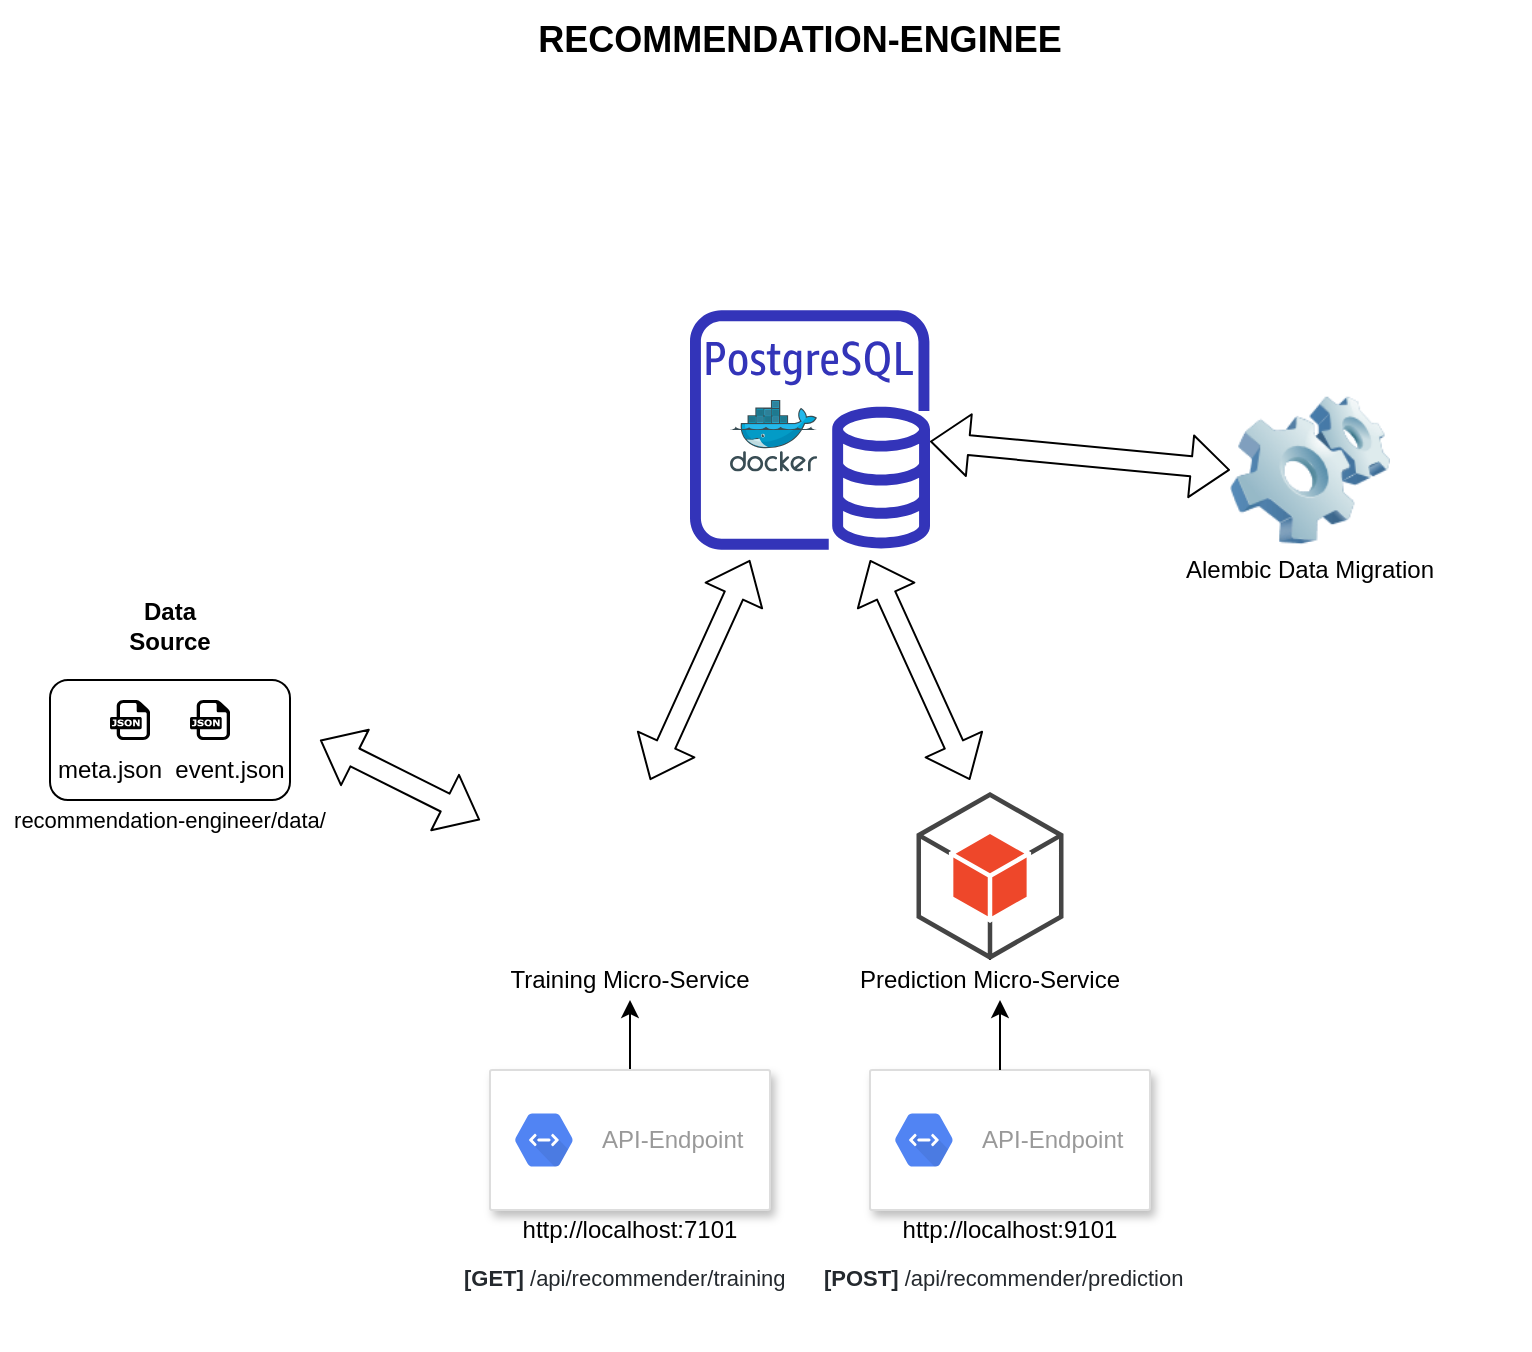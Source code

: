 <mxfile version="14.9.3" type="github">
  <diagram id="LMC_9Jz_wSI98UaPzMmB" name="Page-1">
    <mxGraphModel dx="1248" dy="828" grid="1" gridSize="10" guides="1" tooltips="1" connect="1" arrows="1" fold="1" page="1" pageScale="1" pageWidth="827" pageHeight="1169" math="0" shadow="0">
      <root>
        <mxCell id="0" />
        <mxCell id="1" parent="0" />
        <mxCell id="E566JUrbkgaaEPflek8D-19" value="" style="rounded=1;whiteSpace=wrap;html=1;" vertex="1" parent="1">
          <mxGeometry x="45" y="380" width="120" height="60" as="geometry" />
        </mxCell>
        <mxCell id="E566JUrbkgaaEPflek8D-2" value="" style="outlineConnect=0;fontColor=#232F3E;gradientColor=none;fillColor=#3334B9;strokeColor=none;dashed=0;verticalLabelPosition=bottom;verticalAlign=top;align=center;html=1;fontSize=12;fontStyle=0;aspect=fixed;pointerEvents=1;shape=mxgraph.aws4.rds_postgresql_instance;" vertex="1" parent="1">
          <mxGeometry x="365" y="195" width="120" height="120" as="geometry" />
        </mxCell>
        <mxCell id="E566JUrbkgaaEPflek8D-4" value="" style="aspect=fixed;html=1;points=[];align=center;image;fontSize=12;image=img/lib/mscae/Docker.svg;" vertex="1" parent="1">
          <mxGeometry x="385" y="240" width="43.59" height="35.74" as="geometry" />
        </mxCell>
        <mxCell id="E566JUrbkgaaEPflek8D-7" value="" style="dashed=0;outlineConnect=0;html=1;align=center;labelPosition=center;verticalLabelPosition=bottom;verticalAlign=top;shape=mxgraph.weblogos.json" vertex="1" parent="1">
          <mxGeometry x="75" y="390" width="20" height="20" as="geometry" />
        </mxCell>
        <mxCell id="E566JUrbkgaaEPflek8D-8" value="" style="dashed=0;outlineConnect=0;html=1;align=center;labelPosition=center;verticalLabelPosition=bottom;verticalAlign=top;shape=mxgraph.weblogos.json" vertex="1" parent="1">
          <mxGeometry x="115" y="390" width="20" height="20" as="geometry" />
        </mxCell>
        <mxCell id="E566JUrbkgaaEPflek8D-9" value="meta.json" style="text;html=1;strokeColor=none;fillColor=none;align=center;verticalAlign=middle;whiteSpace=wrap;rounded=0;" vertex="1" parent="1">
          <mxGeometry x="55" y="415" width="40" height="20" as="geometry" />
        </mxCell>
        <mxCell id="E566JUrbkgaaEPflek8D-10" value="event.json" style="text;html=1;strokeColor=none;fillColor=none;align=center;verticalAlign=middle;whiteSpace=wrap;rounded=0;" vertex="1" parent="1">
          <mxGeometry x="115" y="415" width="40" height="20" as="geometry" />
        </mxCell>
        <mxCell id="E566JUrbkgaaEPflek8D-35" value="Training Micro-Service" style="text;html=1;strokeColor=none;fillColor=none;align=center;verticalAlign=middle;whiteSpace=wrap;rounded=0;" vertex="1" parent="1">
          <mxGeometry x="225" y="520" width="220" height="20" as="geometry" />
        </mxCell>
        <mxCell id="E566JUrbkgaaEPflek8D-50" value="" style="edgeStyle=orthogonalEdgeStyle;rounded=0;orthogonalLoop=1;jettySize=auto;html=1;" edge="1" parent="1" source="E566JUrbkgaaEPflek8D-37" target="E566JUrbkgaaEPflek8D-49">
          <mxGeometry relative="1" as="geometry" />
        </mxCell>
        <mxCell id="E566JUrbkgaaEPflek8D-37" value="Prediction Micro-Service" style="text;html=1;strokeColor=none;fillColor=none;align=center;verticalAlign=middle;whiteSpace=wrap;rounded=0;" vertex="1" parent="1">
          <mxGeometry x="405" y="520" width="220" height="20" as="geometry" />
        </mxCell>
        <mxCell id="E566JUrbkgaaEPflek8D-38" value="" style="image;html=1;image=img/lib/clip_art/computers/Software_128x128.png" vertex="1" parent="1">
          <mxGeometry x="635" y="235" width="80" height="80" as="geometry" />
        </mxCell>
        <mxCell id="E566JUrbkgaaEPflek8D-39" value="Alembic Data Migration" style="text;html=1;strokeColor=none;fillColor=none;align=center;verticalAlign=middle;whiteSpace=wrap;rounded=0;" vertex="1" parent="1">
          <mxGeometry x="565" y="315" width="220" height="20" as="geometry" />
        </mxCell>
        <mxCell id="E566JUrbkgaaEPflek8D-40" value="" style="shape=image;html=1;verticalAlign=top;verticalLabelPosition=bottom;labelBackgroundColor=#ffffff;imageAspect=0;aspect=fixed;image=https://cdn4.iconfinder.com/data/icons/logos-and-brands/512/97_Docker_logo_logos-128.png" vertex="1" parent="1">
          <mxGeometry x="285" y="410" width="30" height="30" as="geometry" />
        </mxCell>
        <mxCell id="E566JUrbkgaaEPflek8D-44" value="" style="shape=image;html=1;verticalAlign=top;verticalLabelPosition=bottom;labelBackgroundColor=#ffffff;imageAspect=0;aspect=fixed;image=https://cdn4.iconfinder.com/data/icons/logos-and-brands/512/267_Python_logo-128.png" vertex="1" parent="1">
          <mxGeometry x="255" y="455" width="30" height="30" as="geometry" />
        </mxCell>
        <mxCell id="E566JUrbkgaaEPflek8D-47" value="" style="shape=image;html=1;verticalAlign=top;verticalLabelPosition=bottom;labelBackgroundColor=#ffffff;imageAspect=0;aspect=fixed;image=https://cdn2.iconfinder.com/data/icons/new-year-resolutions/64/resolutions-07-128.png" vertex="1" parent="1">
          <mxGeometry x="283" y="430" width="104" height="104" as="geometry" />
        </mxCell>
        <mxCell id="E566JUrbkgaaEPflek8D-49" value="" style="outlineConnect=0;dashed=0;verticalLabelPosition=bottom;verticalAlign=top;align=center;html=1;shape=mxgraph.aws3.android;fillColor=#EE472A;gradientColor=none;" vertex="1" parent="1">
          <mxGeometry x="478.25" y="436" width="73.5" height="84" as="geometry" />
        </mxCell>
        <mxCell id="E566JUrbkgaaEPflek8D-51" value="" style="shape=image;html=1;verticalAlign=top;verticalLabelPosition=bottom;labelBackgroundColor=#ffffff;imageAspect=0;aspect=fixed;image=https://cdn4.iconfinder.com/data/icons/logos-and-brands/512/267_Python_logo-128.png" vertex="1" parent="1">
          <mxGeometry x="575" y="455" width="30" height="30" as="geometry" />
        </mxCell>
        <mxCell id="E566JUrbkgaaEPflek8D-52" value="" style="shape=image;html=1;verticalAlign=top;verticalLabelPosition=bottom;labelBackgroundColor=#ffffff;imageAspect=0;aspect=fixed;image=https://cdn4.iconfinder.com/data/icons/logos-and-brands/512/97_Docker_logo_logos-128.png" vertex="1" parent="1">
          <mxGeometry x="535" y="410" width="30" height="30" as="geometry" />
        </mxCell>
        <mxCell id="E566JUrbkgaaEPflek8D-62" style="edgeStyle=orthogonalEdgeStyle;rounded=0;orthogonalLoop=1;jettySize=auto;html=1;exitX=0.5;exitY=0;exitDx=0;exitDy=0;entryX=0.5;entryY=1;entryDx=0;entryDy=0;" edge="1" parent="1" source="E566JUrbkgaaEPflek8D-53" target="E566JUrbkgaaEPflek8D-35">
          <mxGeometry relative="1" as="geometry" />
        </mxCell>
        <mxCell id="E566JUrbkgaaEPflek8D-53" value="" style="strokeColor=#dddddd;shadow=1;strokeWidth=1;rounded=1;absoluteArcSize=1;arcSize=2;" vertex="1" parent="1">
          <mxGeometry x="265" y="575" width="140" height="70" as="geometry" />
        </mxCell>
        <mxCell id="E566JUrbkgaaEPflek8D-54" value="API-Endpoint" style="dashed=0;connectable=0;html=1;fillColor=#5184F3;strokeColor=none;shape=mxgraph.gcp2.hexIcon;prIcon=cloud_endpoints;part=1;labelPosition=right;verticalLabelPosition=middle;align=left;verticalAlign=middle;spacingLeft=5;fontColor=#999999;fontSize=12;" vertex="1" parent="E566JUrbkgaaEPflek8D-53">
          <mxGeometry y="0.5" width="44" height="39" relative="1" as="geometry">
            <mxPoint x="5" y="-19.5" as="offset" />
          </mxGeometry>
        </mxCell>
        <mxCell id="E566JUrbkgaaEPflek8D-55" value="" style="strokeColor=#dddddd;shadow=1;strokeWidth=1;rounded=1;absoluteArcSize=1;arcSize=2;" vertex="1" parent="1">
          <mxGeometry x="455" y="575" width="140" height="70" as="geometry" />
        </mxCell>
        <mxCell id="E566JUrbkgaaEPflek8D-56" value="API-Endpoint" style="dashed=0;connectable=0;html=1;fillColor=#5184F3;strokeColor=none;shape=mxgraph.gcp2.hexIcon;prIcon=cloud_endpoints;part=1;labelPosition=right;verticalLabelPosition=middle;align=left;verticalAlign=middle;spacingLeft=5;fontColor=#999999;fontSize=12;" vertex="1" parent="E566JUrbkgaaEPflek8D-55">
          <mxGeometry y="0.5" width="44" height="39" relative="1" as="geometry">
            <mxPoint x="5" y="-19.5" as="offset" />
          </mxGeometry>
        </mxCell>
        <mxCell id="E566JUrbkgaaEPflek8D-57" value="http://localhost:7101" style="text;html=1;strokeColor=none;fillColor=none;align=center;verticalAlign=middle;whiteSpace=wrap;rounded=0;" vertex="1" parent="1">
          <mxGeometry x="225" y="645" width="220" height="20" as="geometry" />
        </mxCell>
        <mxCell id="E566JUrbkgaaEPflek8D-58" value="http://localhost:9101" style="text;html=1;strokeColor=none;fillColor=none;align=center;verticalAlign=middle;whiteSpace=wrap;rounded=0;" vertex="1" parent="1">
          <mxGeometry x="415" y="645" width="220" height="20" as="geometry" />
        </mxCell>
        <mxCell id="E566JUrbkgaaEPflek8D-59" value="&lt;span style=&quot;font-style: normal ; letter-spacing: normal ; text-indent: 0px ; text-transform: none ; word-spacing: 0px ; text-decoration: none ; color: rgb(36 , 41 , 46) ; text-align: left ; background-color: rgb(255 , 255 , 255) ; float: none ; display: inline&quot;&gt;&lt;font style=&quot;font-size: 11px&quot;&gt;&lt;b&gt;[GET]&lt;/b&gt; /api/recommender/training&lt;/font&gt;&lt;/span&gt;" style="text;whiteSpace=wrap;html=1;" vertex="1" parent="1">
          <mxGeometry x="250" y="665" width="170" height="50" as="geometry" />
        </mxCell>
        <mxCell id="E566JUrbkgaaEPflek8D-60" value="&lt;span style=&quot;font-style: normal ; letter-spacing: normal ; text-indent: 0px ; text-transform: none ; word-spacing: 0px ; text-decoration: none ; color: rgb(36 , 41 , 46) ; text-align: left ; background-color: rgb(255 , 255 , 255) ; float: none ; display: inline ; font-size: 11px&quot;&gt;&lt;font style=&quot;font-size: 11px&quot;&gt;&lt;b&gt;[POST]&lt;/b&gt; /api/recommender/prediction&lt;/font&gt;&lt;/span&gt;" style="text;whiteSpace=wrap;html=1;" vertex="1" parent="1">
          <mxGeometry x="430" y="665" width="190" height="25" as="geometry" />
        </mxCell>
        <mxCell id="E566JUrbkgaaEPflek8D-66" style="edgeStyle=orthogonalEdgeStyle;rounded=0;orthogonalLoop=1;jettySize=auto;html=1;exitX=0.5;exitY=0;exitDx=0;exitDy=0;entryX=0.5;entryY=1;entryDx=0;entryDy=0;" edge="1" parent="1">
          <mxGeometry relative="1" as="geometry">
            <mxPoint x="520" y="575" as="sourcePoint" />
            <mxPoint x="520" y="540" as="targetPoint" />
          </mxGeometry>
        </mxCell>
        <mxCell id="E566JUrbkgaaEPflek8D-67" value="" style="shape=flexArrow;endArrow=classic;startArrow=classic;html=1;" edge="1" parent="1">
          <mxGeometry width="100" height="100" relative="1" as="geometry">
            <mxPoint x="345" y="430" as="sourcePoint" />
            <mxPoint x="395" y="320" as="targetPoint" />
          </mxGeometry>
        </mxCell>
        <mxCell id="E566JUrbkgaaEPflek8D-68" value="" style="shape=flexArrow;endArrow=classic;startArrow=classic;html=1;" edge="1" parent="1">
          <mxGeometry width="100" height="100" relative="1" as="geometry">
            <mxPoint x="505" y="430" as="sourcePoint" />
            <mxPoint x="455" y="320" as="targetPoint" />
          </mxGeometry>
        </mxCell>
        <mxCell id="E566JUrbkgaaEPflek8D-69" value="&lt;b&gt;Data Source&lt;/b&gt;" style="text;html=1;strokeColor=none;fillColor=none;align=center;verticalAlign=middle;whiteSpace=wrap;rounded=0;" vertex="1" parent="1">
          <mxGeometry x="70" y="350" width="70" height="5" as="geometry" />
        </mxCell>
        <mxCell id="E566JUrbkgaaEPflek8D-72" value="&lt;font style=&quot;font-size: 11px&quot;&gt;recommendation-engineer/data/&lt;/font&gt;" style="text;html=1;strokeColor=none;fillColor=none;align=center;verticalAlign=middle;whiteSpace=wrap;rounded=0;" vertex="1" parent="1">
          <mxGeometry x="20" y="440" width="170" height="20" as="geometry" />
        </mxCell>
        <mxCell id="E566JUrbkgaaEPflek8D-73" value="" style="shape=flexArrow;endArrow=classic;startArrow=classic;html=1;" edge="1" parent="1">
          <mxGeometry width="100" height="100" relative="1" as="geometry">
            <mxPoint x="180" y="410" as="sourcePoint" />
            <mxPoint x="260" y="450" as="targetPoint" />
          </mxGeometry>
        </mxCell>
        <mxCell id="E566JUrbkgaaEPflek8D-74" value="" style="shape=flexArrow;endArrow=classic;startArrow=classic;html=1;exitX=0;exitY=0.5;exitDx=0;exitDy=0;" edge="1" parent="1" source="E566JUrbkgaaEPflek8D-38" target="E566JUrbkgaaEPflek8D-2">
          <mxGeometry width="100" height="100" relative="1" as="geometry">
            <mxPoint x="515" y="440" as="sourcePoint" />
            <mxPoint x="465" y="330" as="targetPoint" />
          </mxGeometry>
        </mxCell>
        <mxCell id="E566JUrbkgaaEPflek8D-81" value="&lt;b&gt;&lt;font style=&quot;font-size: 18px&quot;&gt;RECOMMENDATION-ENGINEE&lt;/font&gt;&lt;/b&gt;" style="text;html=1;strokeColor=none;fillColor=none;align=center;verticalAlign=middle;whiteSpace=wrap;rounded=0;" vertex="1" parent="1">
          <mxGeometry x="285" y="40" width="270" height="40" as="geometry" />
        </mxCell>
      </root>
    </mxGraphModel>
  </diagram>
</mxfile>
